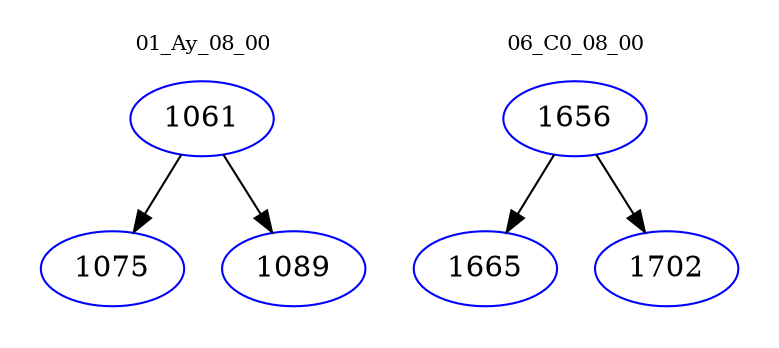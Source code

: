 digraph{
subgraph cluster_0 {
color = white
label = "01_Ay_08_00";
fontsize=10;
T0_1061 [label="1061", color="blue"]
T0_1061 -> T0_1075 [color="black"]
T0_1075 [label="1075", color="blue"]
T0_1061 -> T0_1089 [color="black"]
T0_1089 [label="1089", color="blue"]
}
subgraph cluster_1 {
color = white
label = "06_C0_08_00";
fontsize=10;
T1_1656 [label="1656", color="blue"]
T1_1656 -> T1_1665 [color="black"]
T1_1665 [label="1665", color="blue"]
T1_1656 -> T1_1702 [color="black"]
T1_1702 [label="1702", color="blue"]
}
}
